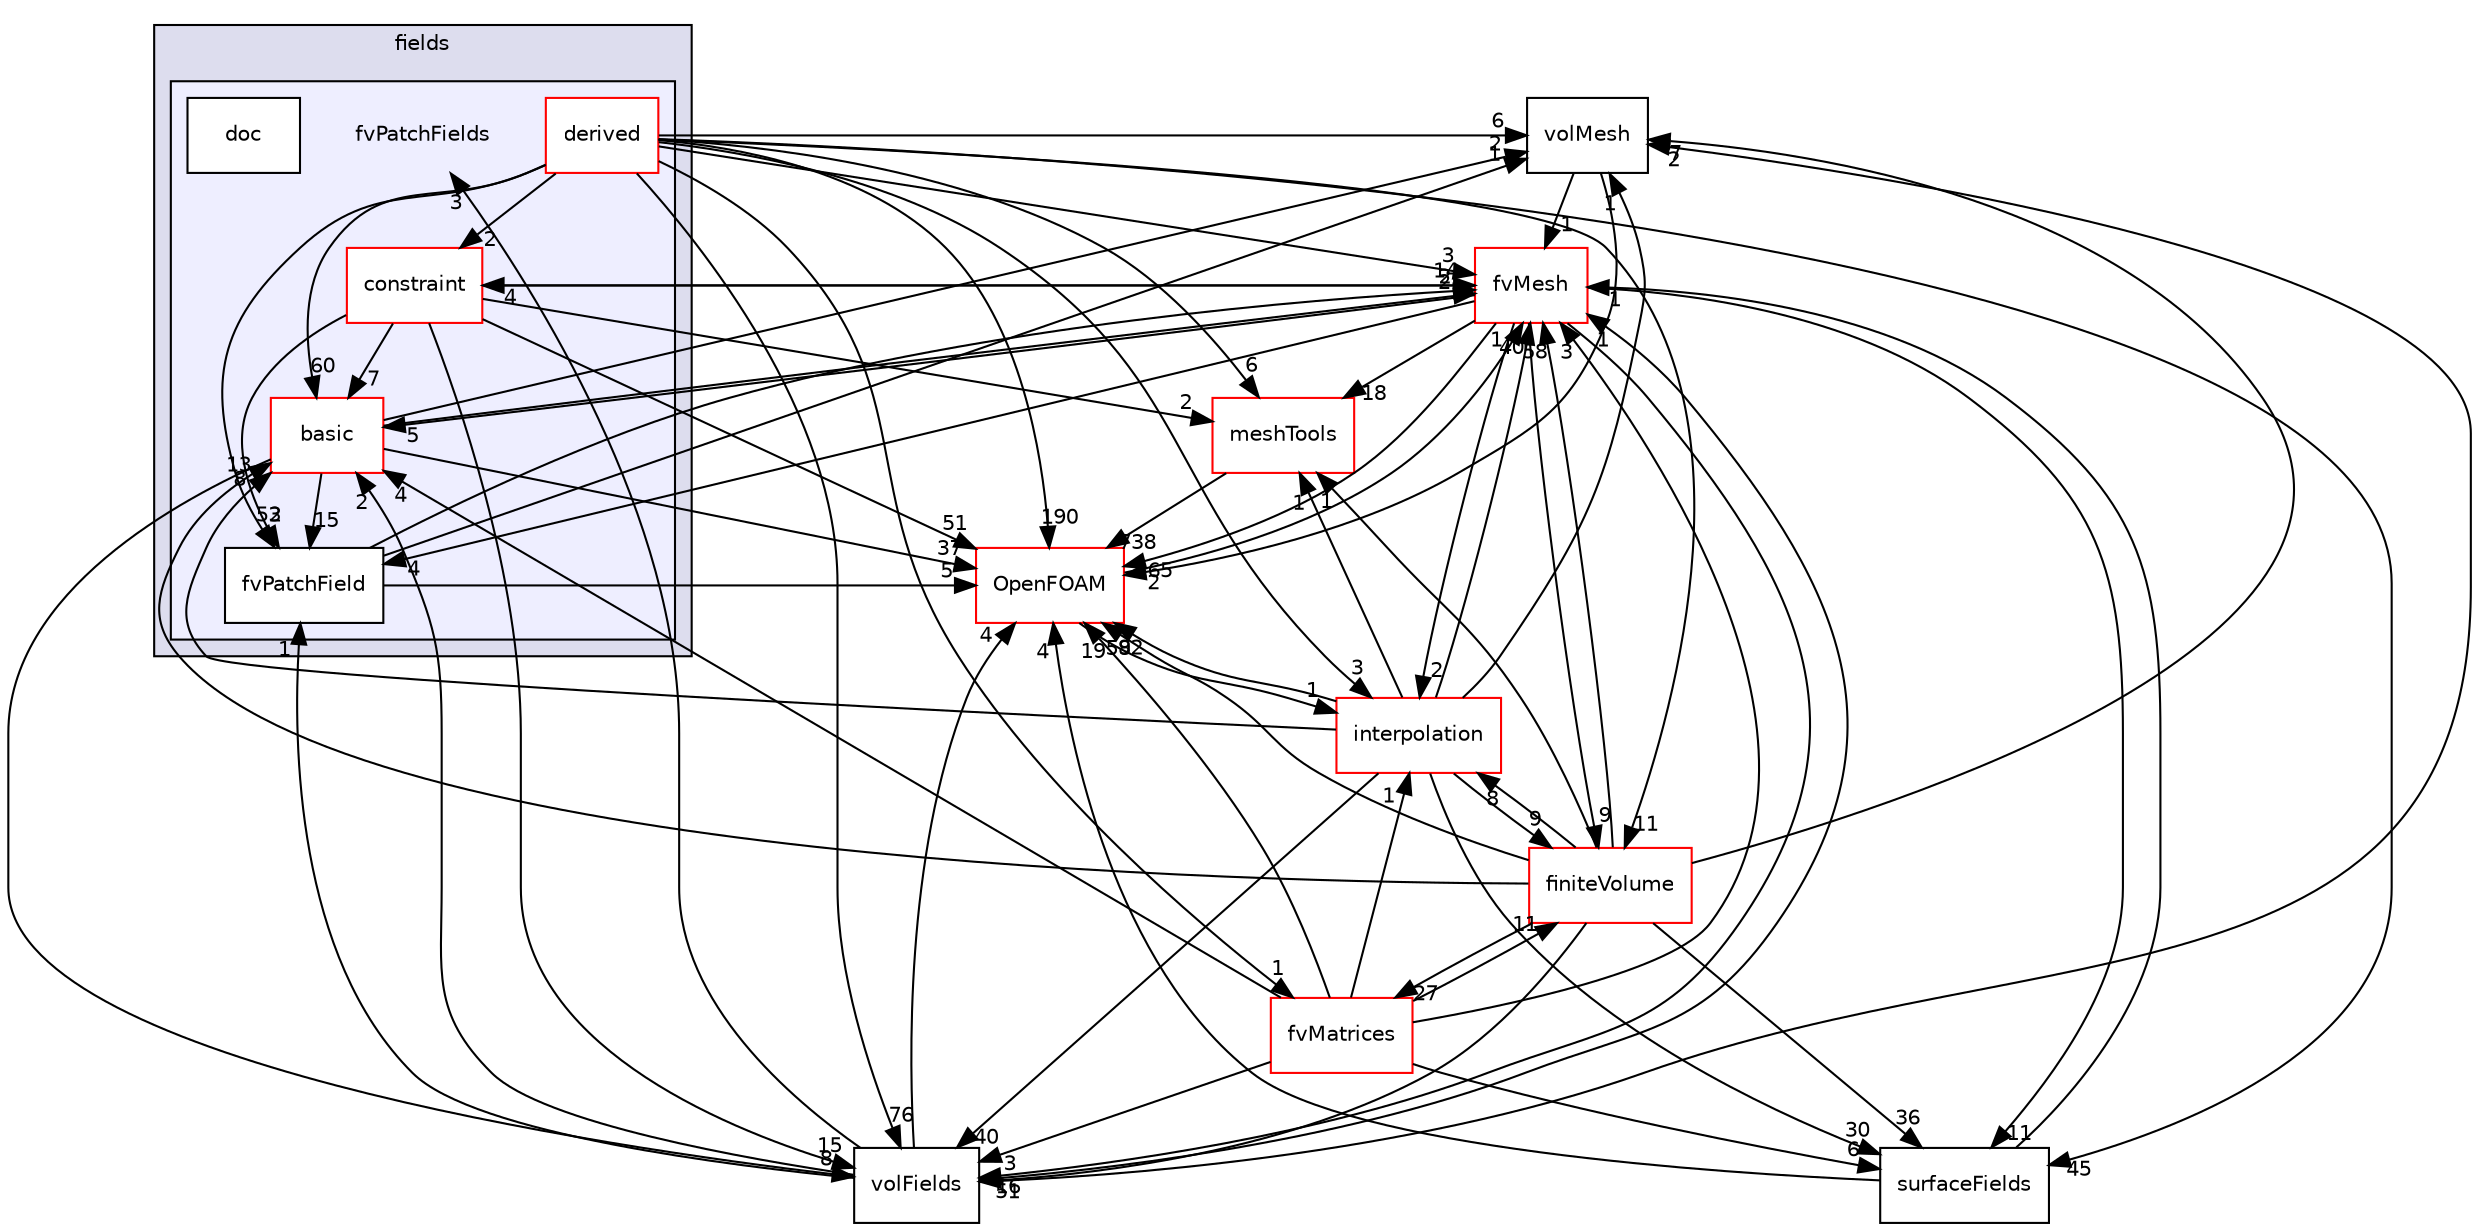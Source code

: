 digraph "src/finiteVolume/fields/fvPatchFields" {
  bgcolor=transparent;
  compound=true
  node [ fontsize="10", fontname="Helvetica"];
  edge [ labelfontsize="10", labelfontname="Helvetica"];
  subgraph clusterdir_25ab4a83a983f7bb7a38b7f63bb141b7 {
    graph [ bgcolor="#ddddee", pencolor="black", label="fields" fontname="Helvetica", fontsize="10", URL="dir_25ab4a83a983f7bb7a38b7f63bb141b7.html"]
  subgraph clusterdir_a5850494bc77049b2a182260f0d1f703 {
    graph [ bgcolor="#eeeeff", pencolor="black", label="" URL="dir_a5850494bc77049b2a182260f0d1f703.html"];
    dir_a5850494bc77049b2a182260f0d1f703 [shape=plaintext label="fvPatchFields"];
    dir_546b14c9025d30bb5b92fa069dbdd82c [shape=box label="basic" color="red" fillcolor="white" style="filled" URL="dir_546b14c9025d30bb5b92fa069dbdd82c.html"];
    dir_dcf2f02ec1a1951cb48a5d6d97386405 [shape=box label="constraint" color="red" fillcolor="white" style="filled" URL="dir_dcf2f02ec1a1951cb48a5d6d97386405.html"];
    dir_ece9aa6b5af9a7776a75b0c1993b0910 [shape=box label="derived" color="red" fillcolor="white" style="filled" URL="dir_ece9aa6b5af9a7776a75b0c1993b0910.html"];
    dir_e8f5a280dc8440d74ed65a75489a2eaf [shape=box label="doc" color="black" fillcolor="white" style="filled" URL="dir_e8f5a280dc8440d74ed65a75489a2eaf.html"];
    dir_6b9423849569a7ee618201e7cfce9eaa [shape=box label="fvPatchField" color="black" fillcolor="white" style="filled" URL="dir_6b9423849569a7ee618201e7cfce9eaa.html"];
  }
  }
  dir_ae30ad0bef50cf391b24c614251bb9fd [shape=box label="meshTools" color="red" URL="dir_ae30ad0bef50cf391b24c614251bb9fd.html"];
  dir_2ea871e4defbdbd60808750cae643c63 [shape=box label="finiteVolume" color="red" URL="dir_2ea871e4defbdbd60808750cae643c63.html"];
  dir_1a4209badf8dc5d7c181708103efea60 [shape=box label="volMesh" URL="dir_1a4209badf8dc5d7c181708103efea60.html"];
  dir_c382fa095c9c33d8673c0dd60aaef275 [shape=box label="fvMesh" color="red" URL="dir_c382fa095c9c33d8673c0dd60aaef275.html"];
  dir_bd8bf7fa65467c460a50eacc456ce356 [shape=box label="volFields" URL="dir_bd8bf7fa65467c460a50eacc456ce356.html"];
  dir_a586eb954e2e5e74ecf6fe95a2457777 [shape=box label="interpolation" color="red" URL="dir_a586eb954e2e5e74ecf6fe95a2457777.html"];
  dir_c5473ff19b20e6ec4dfe5c310b3778a8 [shape=box label="OpenFOAM" color="red" URL="dir_c5473ff19b20e6ec4dfe5c310b3778a8.html"];
  dir_5d57e3901430bcc99a7ddac11a899224 [shape=box label="fvMatrices" color="red" URL="dir_5d57e3901430bcc99a7ddac11a899224.html"];
  dir_606ba9250f9107f82f779cbd3e87c3a5 [shape=box label="surfaceFields" URL="dir_606ba9250f9107f82f779cbd3e87c3a5.html"];
  dir_546b14c9025d30bb5b92fa069dbdd82c->dir_1a4209badf8dc5d7c181708103efea60 [headlabel="2", labeldistance=1.5 headhref="dir_000933_001266.html"];
  dir_546b14c9025d30bb5b92fa069dbdd82c->dir_6b9423849569a7ee618201e7cfce9eaa [headlabel="15", labeldistance=1.5 headhref="dir_000933_001036.html"];
  dir_546b14c9025d30bb5b92fa069dbdd82c->dir_c382fa095c9c33d8673c0dd60aaef275 [headlabel="2", labeldistance=1.5 headhref="dir_000933_001119.html"];
  dir_546b14c9025d30bb5b92fa069dbdd82c->dir_bd8bf7fa65467c460a50eacc456ce356 [headlabel="8", labeldistance=1.5 headhref="dir_000933_001057.html"];
  dir_546b14c9025d30bb5b92fa069dbdd82c->dir_c5473ff19b20e6ec4dfe5c310b3778a8 [headlabel="37", labeldistance=1.5 headhref="dir_000933_001950.html"];
  dir_ae30ad0bef50cf391b24c614251bb9fd->dir_c5473ff19b20e6ec4dfe5c310b3778a8 [headlabel="738", labeldistance=1.5 headhref="dir_001804_001950.html"];
  dir_2ea871e4defbdbd60808750cae643c63->dir_546b14c9025d30bb5b92fa069dbdd82c [headlabel="13", labeldistance=1.5 headhref="dir_001058_000933.html"];
  dir_2ea871e4defbdbd60808750cae643c63->dir_ae30ad0bef50cf391b24c614251bb9fd [headlabel="1", labeldistance=1.5 headhref="dir_001058_001804.html"];
  dir_2ea871e4defbdbd60808750cae643c63->dir_1a4209badf8dc5d7c181708103efea60 [headlabel="7", labeldistance=1.5 headhref="dir_001058_001266.html"];
  dir_2ea871e4defbdbd60808750cae643c63->dir_c382fa095c9c33d8673c0dd60aaef275 [headlabel="58", labeldistance=1.5 headhref="dir_001058_001119.html"];
  dir_2ea871e4defbdbd60808750cae643c63->dir_bd8bf7fa65467c460a50eacc456ce356 [headlabel="51", labeldistance=1.5 headhref="dir_001058_001057.html"];
  dir_2ea871e4defbdbd60808750cae643c63->dir_a586eb954e2e5e74ecf6fe95a2457777 [headlabel="8", labeldistance=1.5 headhref="dir_001058_001165.html"];
  dir_2ea871e4defbdbd60808750cae643c63->dir_c5473ff19b20e6ec4dfe5c310b3778a8 [headlabel="58", labeldistance=1.5 headhref="dir_001058_001950.html"];
  dir_2ea871e4defbdbd60808750cae643c63->dir_5d57e3901430bcc99a7ddac11a899224 [headlabel="27", labeldistance=1.5 headhref="dir_001058_001111.html"];
  dir_2ea871e4defbdbd60808750cae643c63->dir_606ba9250f9107f82f779cbd3e87c3a5 [headlabel="36", labeldistance=1.5 headhref="dir_001058_001056.html"];
  dir_1a4209badf8dc5d7c181708103efea60->dir_c382fa095c9c33d8673c0dd60aaef275 [headlabel="1", labeldistance=1.5 headhref="dir_001266_001119.html"];
  dir_1a4209badf8dc5d7c181708103efea60->dir_c5473ff19b20e6ec4dfe5c310b3778a8 [headlabel="2", labeldistance=1.5 headhref="dir_001266_001950.html"];
  dir_6b9423849569a7ee618201e7cfce9eaa->dir_1a4209badf8dc5d7c181708103efea60 [headlabel="1", labeldistance=1.5 headhref="dir_001036_001266.html"];
  dir_6b9423849569a7ee618201e7cfce9eaa->dir_c382fa095c9c33d8673c0dd60aaef275 [headlabel="2", labeldistance=1.5 headhref="dir_001036_001119.html"];
  dir_6b9423849569a7ee618201e7cfce9eaa->dir_c5473ff19b20e6ec4dfe5c310b3778a8 [headlabel="5", labeldistance=1.5 headhref="dir_001036_001950.html"];
  dir_c382fa095c9c33d8673c0dd60aaef275->dir_546b14c9025d30bb5b92fa069dbdd82c [headlabel="5", labeldistance=1.5 headhref="dir_001119_000933.html"];
  dir_c382fa095c9c33d8673c0dd60aaef275->dir_ae30ad0bef50cf391b24c614251bb9fd [headlabel="18", labeldistance=1.5 headhref="dir_001119_001804.html"];
  dir_c382fa095c9c33d8673c0dd60aaef275->dir_2ea871e4defbdbd60808750cae643c63 [headlabel="9", labeldistance=1.5 headhref="dir_001119_001058.html"];
  dir_c382fa095c9c33d8673c0dd60aaef275->dir_6b9423849569a7ee618201e7cfce9eaa [headlabel="4", labeldistance=1.5 headhref="dir_001119_001036.html"];
  dir_c382fa095c9c33d8673c0dd60aaef275->dir_dcf2f02ec1a1951cb48a5d6d97386405 [headlabel="4", labeldistance=1.5 headhref="dir_001119_000945.html"];
  dir_c382fa095c9c33d8673c0dd60aaef275->dir_bd8bf7fa65467c460a50eacc456ce356 [headlabel="16", labeldistance=1.5 headhref="dir_001119_001057.html"];
  dir_c382fa095c9c33d8673c0dd60aaef275->dir_a586eb954e2e5e74ecf6fe95a2457777 [headlabel="2", labeldistance=1.5 headhref="dir_001119_001165.html"];
  dir_c382fa095c9c33d8673c0dd60aaef275->dir_c5473ff19b20e6ec4dfe5c310b3778a8 [headlabel="165", labeldistance=1.5 headhref="dir_001119_001950.html"];
  dir_c382fa095c9c33d8673c0dd60aaef275->dir_606ba9250f9107f82f779cbd3e87c3a5 [headlabel="11", labeldistance=1.5 headhref="dir_001119_001056.html"];
  dir_dcf2f02ec1a1951cb48a5d6d97386405->dir_546b14c9025d30bb5b92fa069dbdd82c [headlabel="7", labeldistance=1.5 headhref="dir_000945_000933.html"];
  dir_dcf2f02ec1a1951cb48a5d6d97386405->dir_ae30ad0bef50cf391b24c614251bb9fd [headlabel="2", labeldistance=1.5 headhref="dir_000945_001804.html"];
  dir_dcf2f02ec1a1951cb48a5d6d97386405->dir_6b9423849569a7ee618201e7cfce9eaa [headlabel="2", labeldistance=1.5 headhref="dir_000945_001036.html"];
  dir_dcf2f02ec1a1951cb48a5d6d97386405->dir_c382fa095c9c33d8673c0dd60aaef275 [headlabel="14", labeldistance=1.5 headhref="dir_000945_001119.html"];
  dir_dcf2f02ec1a1951cb48a5d6d97386405->dir_bd8bf7fa65467c460a50eacc456ce356 [headlabel="15", labeldistance=1.5 headhref="dir_000945_001057.html"];
  dir_dcf2f02ec1a1951cb48a5d6d97386405->dir_c5473ff19b20e6ec4dfe5c310b3778a8 [headlabel="51", labeldistance=1.5 headhref="dir_000945_001950.html"];
  dir_bd8bf7fa65467c460a50eacc456ce356->dir_a5850494bc77049b2a182260f0d1f703 [headlabel="3", labeldistance=1.5 headhref="dir_001057_000932.html"];
  dir_bd8bf7fa65467c460a50eacc456ce356->dir_546b14c9025d30bb5b92fa069dbdd82c [headlabel="2", labeldistance=1.5 headhref="dir_001057_000933.html"];
  dir_bd8bf7fa65467c460a50eacc456ce356->dir_1a4209badf8dc5d7c181708103efea60 [headlabel="2", labeldistance=1.5 headhref="dir_001057_001266.html"];
  dir_bd8bf7fa65467c460a50eacc456ce356->dir_6b9423849569a7ee618201e7cfce9eaa [headlabel="1", labeldistance=1.5 headhref="dir_001057_001036.html"];
  dir_bd8bf7fa65467c460a50eacc456ce356->dir_c382fa095c9c33d8673c0dd60aaef275 [headlabel="1", labeldistance=1.5 headhref="dir_001057_001119.html"];
  dir_bd8bf7fa65467c460a50eacc456ce356->dir_c5473ff19b20e6ec4dfe5c310b3778a8 [headlabel="4", labeldistance=1.5 headhref="dir_001057_001950.html"];
  dir_a586eb954e2e5e74ecf6fe95a2457777->dir_546b14c9025d30bb5b92fa069dbdd82c [headlabel="8", labeldistance=1.5 headhref="dir_001165_000933.html"];
  dir_a586eb954e2e5e74ecf6fe95a2457777->dir_ae30ad0bef50cf391b24c614251bb9fd [headlabel="1", labeldistance=1.5 headhref="dir_001165_001804.html"];
  dir_a586eb954e2e5e74ecf6fe95a2457777->dir_2ea871e4defbdbd60808750cae643c63 [headlabel="9", labeldistance=1.5 headhref="dir_001165_001058.html"];
  dir_a586eb954e2e5e74ecf6fe95a2457777->dir_1a4209badf8dc5d7c181708103efea60 [headlabel="1", labeldistance=1.5 headhref="dir_001165_001266.html"];
  dir_a586eb954e2e5e74ecf6fe95a2457777->dir_c382fa095c9c33d8673c0dd60aaef275 [headlabel="40", labeldistance=1.5 headhref="dir_001165_001119.html"];
  dir_a586eb954e2e5e74ecf6fe95a2457777->dir_bd8bf7fa65467c460a50eacc456ce356 [headlabel="40", labeldistance=1.5 headhref="dir_001165_001057.html"];
  dir_a586eb954e2e5e74ecf6fe95a2457777->dir_c5473ff19b20e6ec4dfe5c310b3778a8 [headlabel="92", labeldistance=1.5 headhref="dir_001165_001950.html"];
  dir_a586eb954e2e5e74ecf6fe95a2457777->dir_606ba9250f9107f82f779cbd3e87c3a5 [headlabel="30", labeldistance=1.5 headhref="dir_001165_001056.html"];
  dir_c5473ff19b20e6ec4dfe5c310b3778a8->dir_c382fa095c9c33d8673c0dd60aaef275 [headlabel="1", labeldistance=1.5 headhref="dir_001950_001119.html"];
  dir_c5473ff19b20e6ec4dfe5c310b3778a8->dir_a586eb954e2e5e74ecf6fe95a2457777 [headlabel="1", labeldistance=1.5 headhref="dir_001950_001165.html"];
  dir_5d57e3901430bcc99a7ddac11a899224->dir_546b14c9025d30bb5b92fa069dbdd82c [headlabel="4", labeldistance=1.5 headhref="dir_001111_000933.html"];
  dir_5d57e3901430bcc99a7ddac11a899224->dir_2ea871e4defbdbd60808750cae643c63 [headlabel="11", labeldistance=1.5 headhref="dir_001111_001058.html"];
  dir_5d57e3901430bcc99a7ddac11a899224->dir_c382fa095c9c33d8673c0dd60aaef275 [headlabel="3", labeldistance=1.5 headhref="dir_001111_001119.html"];
  dir_5d57e3901430bcc99a7ddac11a899224->dir_bd8bf7fa65467c460a50eacc456ce356 [headlabel="3", labeldistance=1.5 headhref="dir_001111_001057.html"];
  dir_5d57e3901430bcc99a7ddac11a899224->dir_a586eb954e2e5e74ecf6fe95a2457777 [headlabel="1", labeldistance=1.5 headhref="dir_001111_001165.html"];
  dir_5d57e3901430bcc99a7ddac11a899224->dir_c5473ff19b20e6ec4dfe5c310b3778a8 [headlabel="19", labeldistance=1.5 headhref="dir_001111_001950.html"];
  dir_5d57e3901430bcc99a7ddac11a899224->dir_606ba9250f9107f82f779cbd3e87c3a5 [headlabel="6", labeldistance=1.5 headhref="dir_001111_001056.html"];
  dir_606ba9250f9107f82f779cbd3e87c3a5->dir_c382fa095c9c33d8673c0dd60aaef275 [headlabel="1", labeldistance=1.5 headhref="dir_001056_001119.html"];
  dir_606ba9250f9107f82f779cbd3e87c3a5->dir_c5473ff19b20e6ec4dfe5c310b3778a8 [headlabel="4", labeldistance=1.5 headhref="dir_001056_001950.html"];
  dir_ece9aa6b5af9a7776a75b0c1993b0910->dir_546b14c9025d30bb5b92fa069dbdd82c [headlabel="60", labeldistance=1.5 headhref="dir_000959_000933.html"];
  dir_ece9aa6b5af9a7776a75b0c1993b0910->dir_ae30ad0bef50cf391b24c614251bb9fd [headlabel="6", labeldistance=1.5 headhref="dir_000959_001804.html"];
  dir_ece9aa6b5af9a7776a75b0c1993b0910->dir_2ea871e4defbdbd60808750cae643c63 [headlabel="11", labeldistance=1.5 headhref="dir_000959_001058.html"];
  dir_ece9aa6b5af9a7776a75b0c1993b0910->dir_1a4209badf8dc5d7c181708103efea60 [headlabel="6", labeldistance=1.5 headhref="dir_000959_001266.html"];
  dir_ece9aa6b5af9a7776a75b0c1993b0910->dir_6b9423849569a7ee618201e7cfce9eaa [headlabel="53", labeldistance=1.5 headhref="dir_000959_001036.html"];
  dir_ece9aa6b5af9a7776a75b0c1993b0910->dir_c382fa095c9c33d8673c0dd60aaef275 [headlabel="3", labeldistance=1.5 headhref="dir_000959_001119.html"];
  dir_ece9aa6b5af9a7776a75b0c1993b0910->dir_dcf2f02ec1a1951cb48a5d6d97386405 [headlabel="2", labeldistance=1.5 headhref="dir_000959_000945.html"];
  dir_ece9aa6b5af9a7776a75b0c1993b0910->dir_bd8bf7fa65467c460a50eacc456ce356 [headlabel="76", labeldistance=1.5 headhref="dir_000959_001057.html"];
  dir_ece9aa6b5af9a7776a75b0c1993b0910->dir_a586eb954e2e5e74ecf6fe95a2457777 [headlabel="3", labeldistance=1.5 headhref="dir_000959_001165.html"];
  dir_ece9aa6b5af9a7776a75b0c1993b0910->dir_c5473ff19b20e6ec4dfe5c310b3778a8 [headlabel="190", labeldistance=1.5 headhref="dir_000959_001950.html"];
  dir_ece9aa6b5af9a7776a75b0c1993b0910->dir_5d57e3901430bcc99a7ddac11a899224 [headlabel="1", labeldistance=1.5 headhref="dir_000959_001111.html"];
  dir_ece9aa6b5af9a7776a75b0c1993b0910->dir_606ba9250f9107f82f779cbd3e87c3a5 [headlabel="45", labeldistance=1.5 headhref="dir_000959_001056.html"];
}
